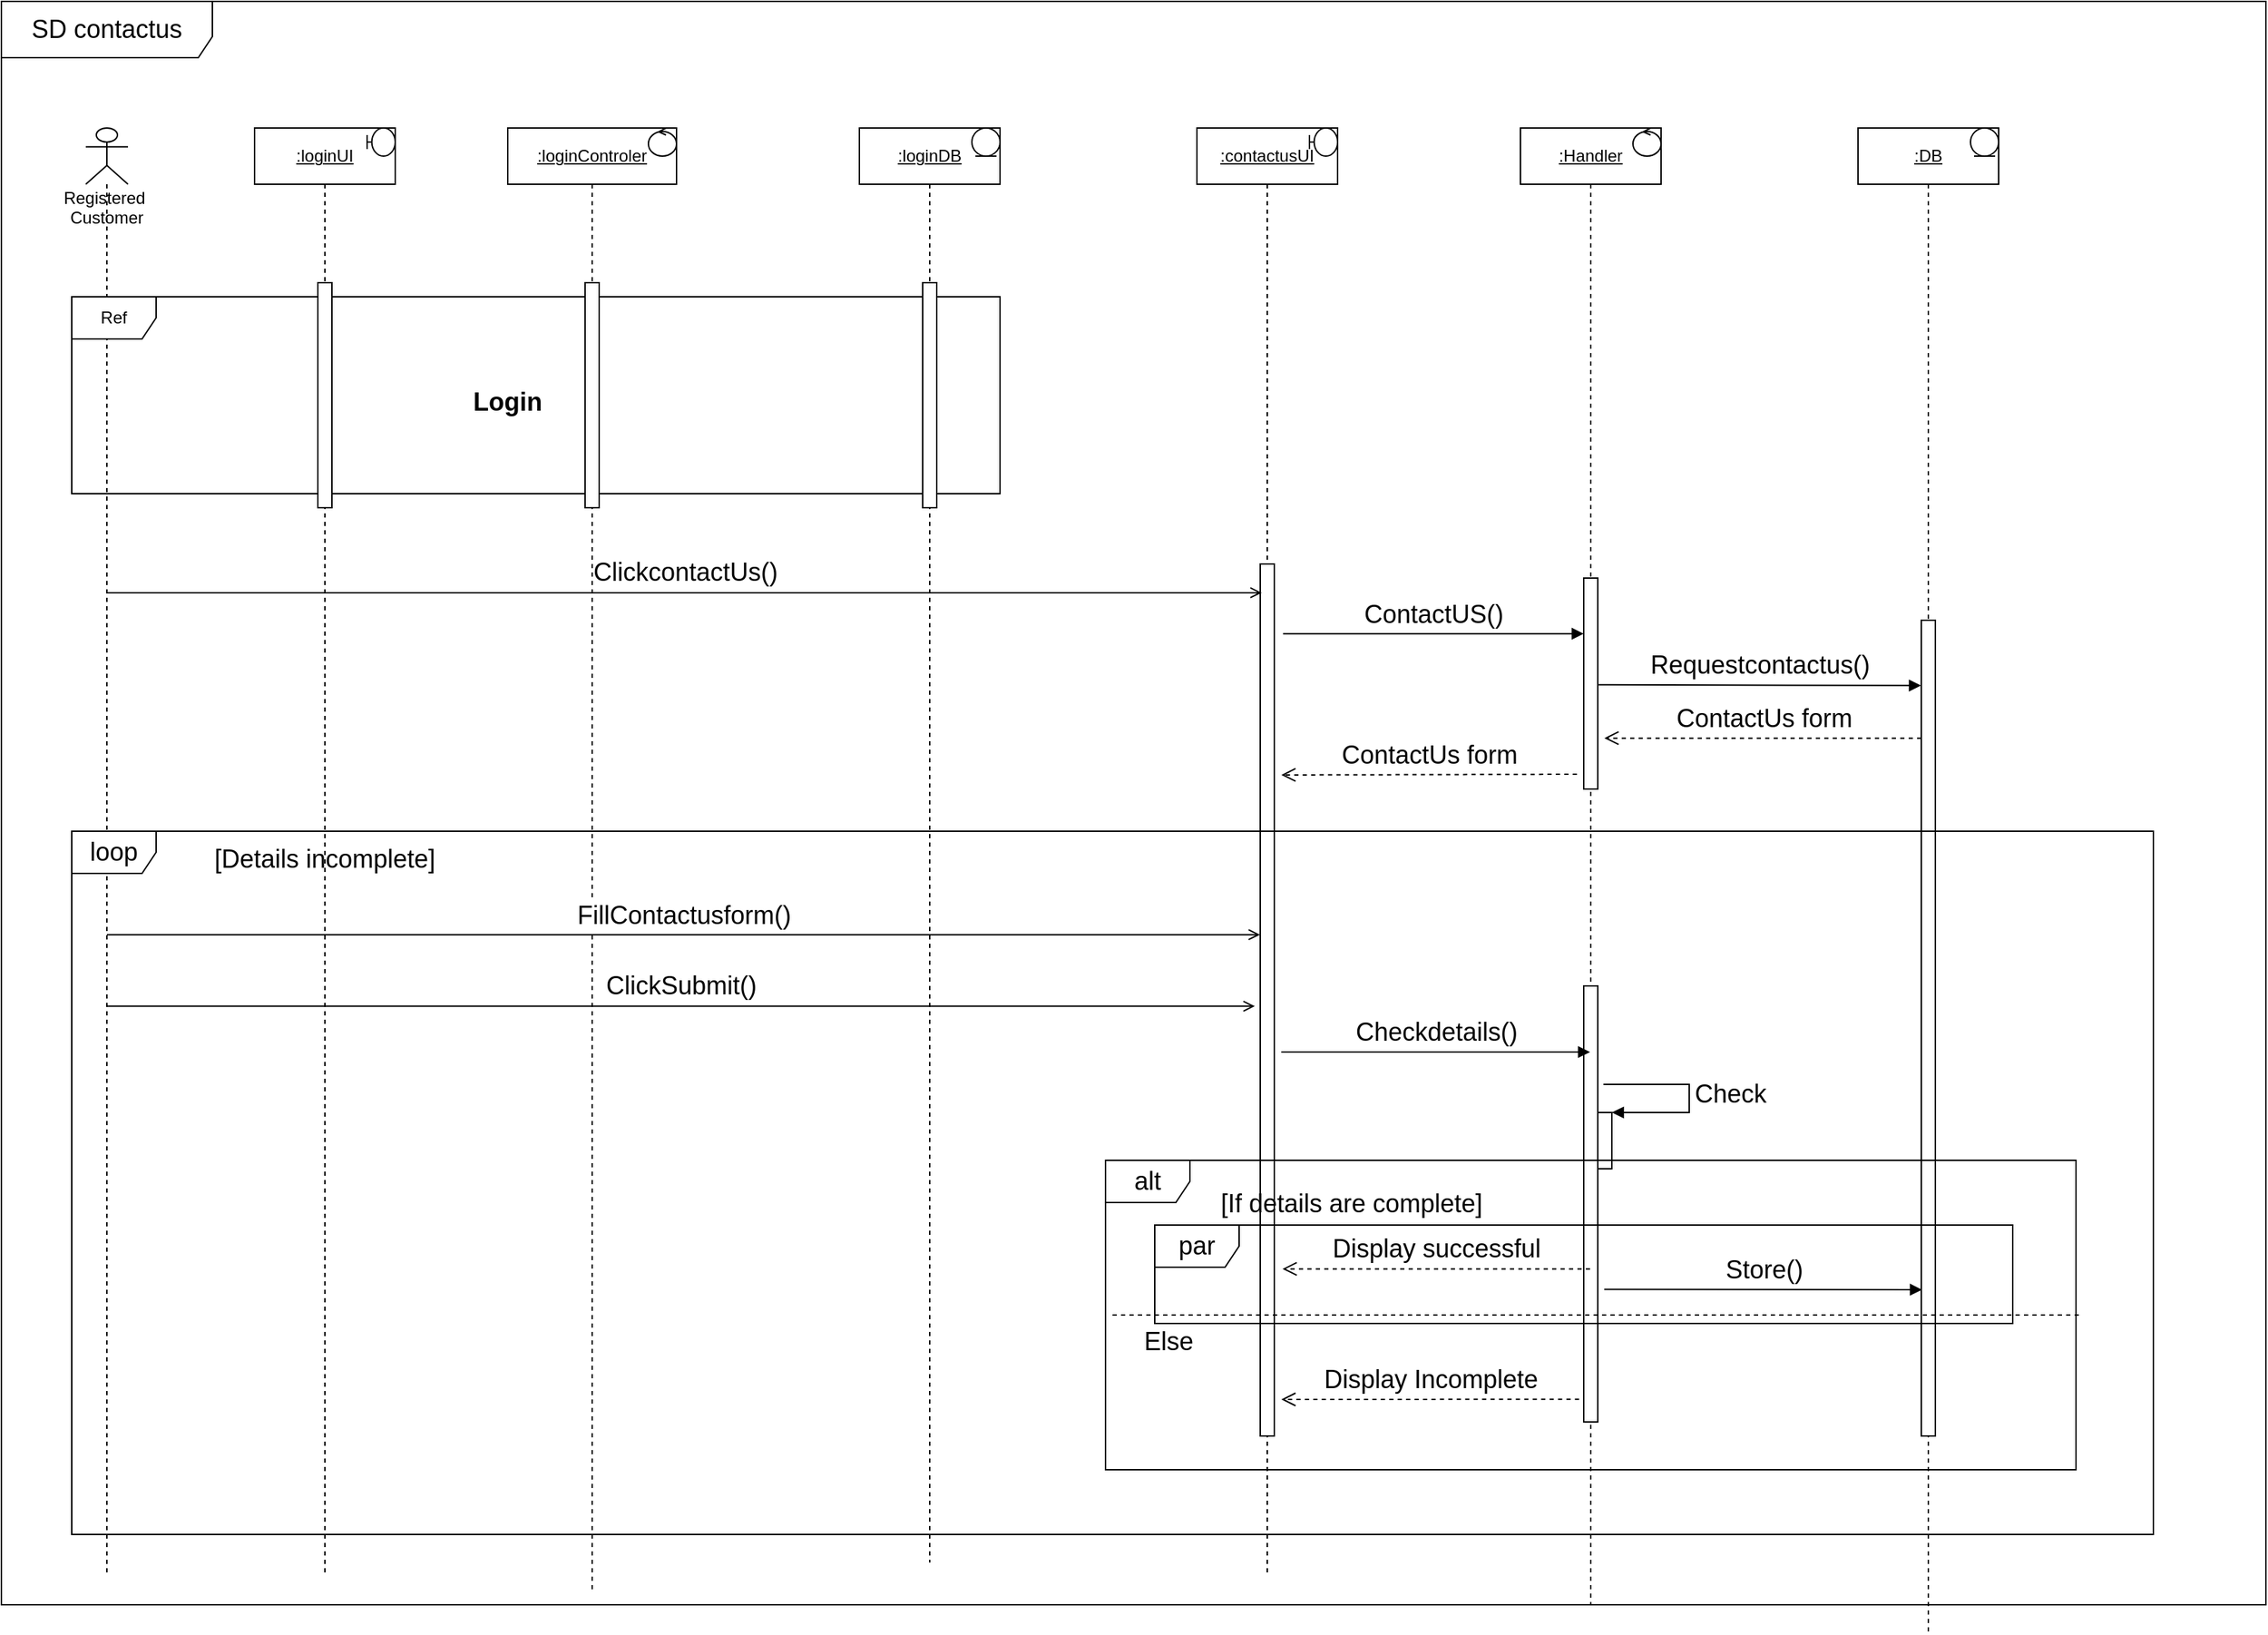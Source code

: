 <mxfile version="20.4.1" type="device"><diagram id="PVdn5QTAQE6MwA5qAyW-" name="Page-1"><mxGraphModel dx="823" dy="484" grid="1" gridSize="10" guides="1" tooltips="1" connect="1" arrows="1" fold="1" page="1" pageScale="1" pageWidth="850" pageHeight="1100" math="0" shadow="0"><root><mxCell id="0"/><mxCell id="1" parent="0"/><mxCell id="ovzFgSsCBr4gLYEihrTa-1" value="&lt;u&gt;:loginUI&lt;/u&gt;" style="shape=umlLifeline;perimeter=lifelinePerimeter;whiteSpace=wrap;html=1;container=1;collapsible=0;recursiveResize=0;outlineConnect=0;" parent="1" vertex="1"><mxGeometry x="210" y="180" width="100" height="1030" as="geometry"/></mxCell><mxCell id="ovzFgSsCBr4gLYEihrTa-2" value="" style="shape=umlBoundary;whiteSpace=wrap;html=1;" parent="ovzFgSsCBr4gLYEihrTa-1" vertex="1"><mxGeometry x="80" width="20" height="20" as="geometry"/></mxCell><mxCell id="ovzFgSsCBr4gLYEihrTa-3" value="&lt;u&gt;:loginControler&lt;/u&gt;" style="shape=umlLifeline;perimeter=lifelinePerimeter;whiteSpace=wrap;html=1;container=1;collapsible=0;recursiveResize=0;outlineConnect=0;" parent="1" vertex="1"><mxGeometry x="390" y="180" width="120" height="1040" as="geometry"/></mxCell><mxCell id="ovzFgSsCBr4gLYEihrTa-4" value="" style="ellipse;shape=umlControl;whiteSpace=wrap;html=1;" parent="ovzFgSsCBr4gLYEihrTa-3" vertex="1"><mxGeometry x="100" width="20" height="20" as="geometry"/></mxCell><mxCell id="ovzFgSsCBr4gLYEihrTa-6" value="&lt;u&gt;:loginDB&lt;/u&gt;" style="shape=umlLifeline;perimeter=lifelinePerimeter;whiteSpace=wrap;html=1;container=1;collapsible=0;recursiveResize=0;outlineConnect=0;" parent="1" vertex="1"><mxGeometry x="640" y="180" width="100" height="1020" as="geometry"/></mxCell><mxCell id="ovzFgSsCBr4gLYEihrTa-7" value="" style="ellipse;shape=umlEntity;whiteSpace=wrap;html=1;" parent="ovzFgSsCBr4gLYEihrTa-6" vertex="1"><mxGeometry x="80" width="20" height="20" as="geometry"/></mxCell><mxCell id="ovzFgSsCBr4gLYEihrTa-9" value="&lt;u&gt;:contactusUI&lt;span style=&quot;color: rgba(0, 0, 0, 0); font-family: monospace; font-size: 0px; text-align: start;&quot;&gt;%3CmxGraphModel%3E%3Croot%3E%3CmxCell%20id%3D%220%22%2F%3E%3CmxCell%20id%3D%221%22%20parent%3D%220%22%2F%3E%3CmxCell%20id%3D%222%22%20value%3D%22%3AObject%22%20style%3D%22shape%3DumlLifeline%3Bperimeter%3DlifelinePerimeter%3BwhiteSpace%3Dwrap%3Bhtml%3D1%3Bcontainer%3D1%3Bcollapsible%3D0%3BrecursiveResize%3D0%3BoutlineConnect%3D0%3B%22%20vertex%3D%221%22%20parent%3D%221%22%3E%3CmxGeometry%20x%3D%22590%22%20y%3D%22180%22%20width%3D%22100%22%20height%3D%22300%22%20as%3D%22geometry%22%2F%3E%3C%2FmxCell%3E%3C%2Froot%3E%3C%2FmxGraphModel%3E&lt;/span&gt;&lt;/u&gt;" style="shape=umlLifeline;perimeter=lifelinePerimeter;whiteSpace=wrap;html=1;container=1;collapsible=0;recursiveResize=0;outlineConnect=0;" parent="1" vertex="1"><mxGeometry x="880" y="180" width="100" height="1030" as="geometry"/></mxCell><mxCell id="ovzFgSsCBr4gLYEihrTa-10" value="" style="shape=umlBoundary;whiteSpace=wrap;html=1;" parent="ovzFgSsCBr4gLYEihrTa-9" vertex="1"><mxGeometry x="80" width="20" height="20" as="geometry"/></mxCell><mxCell id="ovzFgSsCBr4gLYEihrTa-11" value="" style="html=1;points=[];perimeter=orthogonalPerimeter;fontSize=18;" parent="ovzFgSsCBr4gLYEihrTa-9" vertex="1"><mxGeometry x="45" y="370.0" width="10" height="80" as="geometry"/></mxCell><mxCell id="ovzFgSsCBr4gLYEihrTa-12" value="" style="html=1;points=[];perimeter=orthogonalPerimeter;fontSize=18;" parent="ovzFgSsCBr4gLYEihrTa-9" vertex="1"><mxGeometry x="45" y="530" width="10" height="400" as="geometry"/></mxCell><mxCell id="ovzFgSsCBr4gLYEihrTa-5" value="" style="html=1;points=[];perimeter=orthogonalPerimeter;fontSize=18;" parent="ovzFgSsCBr4gLYEihrTa-9" vertex="1"><mxGeometry x="45" y="310" width="10" height="620" as="geometry"/></mxCell><mxCell id="ovzFgSsCBr4gLYEihrTa-13" value="&lt;u&gt;:Handler&lt;/u&gt;" style="shape=umlLifeline;perimeter=lifelinePerimeter;whiteSpace=wrap;html=1;container=1;collapsible=0;recursiveResize=0;outlineConnect=0;" parent="1" vertex="1"><mxGeometry x="1110" y="180" width="100" height="1050" as="geometry"/></mxCell><mxCell id="ovzFgSsCBr4gLYEihrTa-14" value="" style="ellipse;shape=umlControl;whiteSpace=wrap;html=1;" parent="ovzFgSsCBr4gLYEihrTa-13" vertex="1"><mxGeometry x="80" width="20" height="20" as="geometry"/></mxCell><mxCell id="ovzFgSsCBr4gLYEihrTa-15" value="" style="html=1;points=[];perimeter=orthogonalPerimeter;fontSize=18;" parent="ovzFgSsCBr4gLYEihrTa-13" vertex="1"><mxGeometry x="45" y="610" width="10" height="310" as="geometry"/></mxCell><mxCell id="ovzFgSsCBr4gLYEihrTa-16" value="" style="html=1;points=[];perimeter=orthogonalPerimeter;fontSize=18;" parent="ovzFgSsCBr4gLYEihrTa-13" vertex="1"><mxGeometry x="55" y="700" width="10" height="40" as="geometry"/></mxCell><mxCell id="ovzFgSsCBr4gLYEihrTa-17" value="Check" style="edgeStyle=orthogonalEdgeStyle;html=1;align=left;spacingLeft=2;endArrow=block;rounded=0;entryX=1;entryY=0;fontSize=18;" parent="ovzFgSsCBr4gLYEihrTa-13" target="ovzFgSsCBr4gLYEihrTa-16" edge="1"><mxGeometry relative="1" as="geometry"><mxPoint x="60" y="680" as="sourcePoint"/><Array as="points"><mxPoint x="59" y="680"/><mxPoint x="120" y="680"/><mxPoint x="120" y="700"/></Array></mxGeometry></mxCell><mxCell id="ovzFgSsCBr4gLYEihrTa-18" value="&lt;u&gt;:DB&lt;/u&gt;" style="shape=umlLifeline;perimeter=lifelinePerimeter;whiteSpace=wrap;html=1;container=1;collapsible=0;recursiveResize=0;outlineConnect=0;" parent="1" vertex="1"><mxGeometry x="1350" y="180" width="100" height="1070" as="geometry"/></mxCell><mxCell id="ovzFgSsCBr4gLYEihrTa-19" value="" style="ellipse;shape=umlEntity;whiteSpace=wrap;html=1;" parent="ovzFgSsCBr4gLYEihrTa-18" vertex="1"><mxGeometry x="80" width="20" height="20" as="geometry"/></mxCell><mxCell id="ovzFgSsCBr4gLYEihrTa-20" value="" style="html=1;points=[];perimeter=orthogonalPerimeter;fontSize=18;" parent="ovzFgSsCBr4gLYEihrTa-18" vertex="1"><mxGeometry x="45" y="615" width="10" height="250" as="geometry"/></mxCell><mxCell id="ovzFgSsCBr4gLYEihrTa-8" value="" style="html=1;points=[];perimeter=orthogonalPerimeter;fontSize=18;" parent="ovzFgSsCBr4gLYEihrTa-18" vertex="1"><mxGeometry x="45" y="350" width="10" height="580" as="geometry"/></mxCell><mxCell id="ovzFgSsCBr4gLYEihrTa-21" value="Registered&amp;nbsp;&lt;br&gt;Customer" style="shape=umlLifeline;participant=umlActor;perimeter=lifelinePerimeter;whiteSpace=wrap;html=1;container=1;collapsible=0;recursiveResize=0;verticalAlign=top;spacingTop=36;outlineConnect=0;" parent="1" vertex="1"><mxGeometry x="90" y="180" width="30" height="1030" as="geometry"/></mxCell><mxCell id="ovzFgSsCBr4gLYEihrTa-22" value="Ref" style="shape=umlFrame;whiteSpace=wrap;html=1;" parent="1" vertex="1"><mxGeometry x="80" y="300" width="660" height="140" as="geometry"/></mxCell><mxCell id="ovzFgSsCBr4gLYEihrTa-23" value="&lt;b&gt;&lt;font style=&quot;font-size: 18px;&quot;&gt;Login&lt;/font&gt;&lt;/b&gt;" style="text;html=1;strokeColor=none;fillColor=none;align=center;verticalAlign=middle;whiteSpace=wrap;rounded=0;" parent="1" vertex="1"><mxGeometry x="360" y="360" width="60" height="30" as="geometry"/></mxCell><mxCell id="ovzFgSsCBr4gLYEihrTa-24" value="ClickcontactUs()" style="html=1;verticalAlign=bottom;endArrow=open;rounded=0;fontSize=18;entryX=0.111;entryY=0.033;entryDx=0;entryDy=0;entryPerimeter=0;endFill=0;" parent="1" source="ovzFgSsCBr4gLYEihrTa-21" target="ovzFgSsCBr4gLYEihrTa-5" edge="1"><mxGeometry width="80" relative="1" as="geometry"><mxPoint x="370" y="450" as="sourcePoint"/><mxPoint x="450" y="450" as="targetPoint"/></mxGeometry></mxCell><mxCell id="ovzFgSsCBr4gLYEihrTa-25" value="ContactUS()" style="html=1;verticalAlign=bottom;endArrow=block;rounded=0;fontSize=18;exitX=1.622;exitY=0.08;exitDx=0;exitDy=0;exitPerimeter=0;" parent="1" source="ovzFgSsCBr4gLYEihrTa-5" target="ovzFgSsCBr4gLYEihrTa-43" edge="1"><mxGeometry width="80" relative="1" as="geometry"><mxPoint x="500" y="630" as="sourcePoint"/><mxPoint x="1160" y="540" as="targetPoint"/></mxGeometry></mxCell><mxCell id="ovzFgSsCBr4gLYEihrTa-26" value="Requestcontactus()" style="html=1;verticalAlign=bottom;endArrow=block;rounded=0;fontSize=18;exitX=1.056;exitY=0.506;exitDx=0;exitDy=0;exitPerimeter=0;entryX=-0.022;entryY=0.08;entryDx=0;entryDy=0;entryPerimeter=0;" parent="1" source="ovzFgSsCBr4gLYEihrTa-43" target="ovzFgSsCBr4gLYEihrTa-8" edge="1"><mxGeometry width="80" relative="1" as="geometry"><mxPoint x="1150" y="570" as="sourcePoint"/><mxPoint x="1400" y="570" as="targetPoint"/></mxGeometry></mxCell><mxCell id="ovzFgSsCBr4gLYEihrTa-27" value="ContactUs form" style="html=1;verticalAlign=bottom;endArrow=open;dashed=1;endSize=8;rounded=0;fontSize=18;exitX=-0.482;exitY=0.93;exitDx=0;exitDy=0;exitPerimeter=0;" parent="1" source="ovzFgSsCBr4gLYEihrTa-43" edge="1"><mxGeometry relative="1" as="geometry"><mxPoint x="740" y="480" as="sourcePoint"/><mxPoint x="940" y="640" as="targetPoint"/></mxGeometry></mxCell><mxCell id="ovzFgSsCBr4gLYEihrTa-28" value="ContactUs form" style="html=1;verticalAlign=bottom;endArrow=open;dashed=1;endSize=8;rounded=0;fontSize=18;entryX=1.467;entryY=0.759;entryDx=0;entryDy=0;entryPerimeter=0;" parent="1" source="ovzFgSsCBr4gLYEihrTa-8" target="ovzFgSsCBr4gLYEihrTa-43" edge="1"><mxGeometry relative="1" as="geometry"><mxPoint x="863.22" y="610.24" as="sourcePoint"/><mxPoint x="1180" y="620" as="targetPoint"/></mxGeometry></mxCell><mxCell id="ovzFgSsCBr4gLYEihrTa-29" value="FillContactusform()" style="html=1;verticalAlign=bottom;endArrow=open;rounded=0;fontSize=18;endFill=0;entryX=-0.015;entryY=0.109;entryDx=0;entryDy=0;entryPerimeter=0;" parent="1" source="ovzFgSsCBr4gLYEihrTa-21" target="ovzFgSsCBr4gLYEihrTa-12" edge="1"><mxGeometry width="80" relative="1" as="geometry"><mxPoint x="260" y="660" as="sourcePoint"/><mxPoint x="580" y="750" as="targetPoint"/></mxGeometry></mxCell><mxCell id="ovzFgSsCBr4gLYEihrTa-30" value="ClickSubmit()" style="html=1;verticalAlign=bottom;endArrow=open;rounded=0;fontSize=18;entryX=-0.385;entryY=0.236;entryDx=0;entryDy=0;entryPerimeter=0;endFill=0;" parent="1" source="ovzFgSsCBr4gLYEihrTa-21" target="ovzFgSsCBr4gLYEihrTa-12" edge="1"><mxGeometry width="80" relative="1" as="geometry"><mxPoint x="113.833" y="758.4" as="sourcePoint"/><mxPoint x="450.67" y="758.4" as="targetPoint"/></mxGeometry></mxCell><mxCell id="ovzFgSsCBr4gLYEihrTa-31" value="Checkdetails()" style="html=1;verticalAlign=bottom;endArrow=block;rounded=0;fontSize=18;" parent="1" target="ovzFgSsCBr4gLYEihrTa-13" edge="1"><mxGeometry width="80" relative="1" as="geometry"><mxPoint x="940" y="837" as="sourcePoint"/><mxPoint x="680" y="840" as="targetPoint"/></mxGeometry></mxCell><mxCell id="ovzFgSsCBr4gLYEihrTa-32" value="Display successful" style="html=1;verticalAlign=bottom;endArrow=open;dashed=1;endSize=8;rounded=0;fontSize=18;entryX=1.585;entryY=0.703;entryDx=0;entryDy=0;entryPerimeter=0;" parent="1" source="ovzFgSsCBr4gLYEihrTa-13" target="ovzFgSsCBr4gLYEihrTa-12" edge="1"><mxGeometry relative="1" as="geometry"><mxPoint x="440" y="890" as="sourcePoint"/><mxPoint x="460" y="997" as="targetPoint"/></mxGeometry></mxCell><mxCell id="ovzFgSsCBr4gLYEihrTa-33" value="Store()" style="html=1;verticalAlign=bottom;endArrow=block;rounded=0;fontSize=18;exitX=1.459;exitY=0.696;exitDx=0;exitDy=0;exitPerimeter=0;entryX=0.047;entryY=0.844;entryDx=0;entryDy=0;entryPerimeter=0;" parent="1" source="ovzFgSsCBr4gLYEihrTa-15" target="ovzFgSsCBr4gLYEihrTa-20" edge="1"><mxGeometry width="80" relative="1" as="geometry"><mxPoint x="600" y="940" as="sourcePoint"/><mxPoint x="1390" y="1004" as="targetPoint"/></mxGeometry></mxCell><mxCell id="ovzFgSsCBr4gLYEihrTa-34" value="Display Incomplete" style="html=1;verticalAlign=bottom;endArrow=open;dashed=1;endSize=8;rounded=0;fontSize=18;exitX=-0.329;exitY=0.948;exitDx=0;exitDy=0;exitPerimeter=0;" parent="1" source="ovzFgSsCBr4gLYEihrTa-15" edge="1"><mxGeometry relative="1" as="geometry"><mxPoint x="1150" y="1060" as="sourcePoint"/><mxPoint x="940" y="1084" as="targetPoint"/></mxGeometry></mxCell><mxCell id="ovzFgSsCBr4gLYEihrTa-35" value="[Details incomplete]" style="text;html=1;strokeColor=none;fillColor=none;align=center;verticalAlign=middle;whiteSpace=wrap;rounded=0;fontSize=18;" parent="1" vertex="1"><mxGeometry x="170" y="685" width="180" height="30" as="geometry"/></mxCell><mxCell id="ovzFgSsCBr4gLYEihrTa-36" value="" style="line;strokeWidth=1;fillColor=none;align=left;verticalAlign=middle;spacingTop=-1;spacingLeft=3;spacingRight=3;rotatable=0;labelPosition=right;points=[];portConstraint=eastwest;strokeColor=inherit;fontSize=18;dashed=1;" parent="1" vertex="1"><mxGeometry x="820" y="1020" width="690" height="8" as="geometry"/></mxCell><mxCell id="ovzFgSsCBr4gLYEihrTa-37" value="Else" style="text;html=1;strokeColor=none;fillColor=none;align=center;verticalAlign=middle;whiteSpace=wrap;rounded=0;dashed=1;fontSize=18;" parent="1" vertex="1"><mxGeometry x="830" y="1028" width="60" height="30" as="geometry"/></mxCell><mxCell id="ovzFgSsCBr4gLYEihrTa-38" value="[If details are complete]" style="text;html=1;strokeColor=none;fillColor=none;align=center;verticalAlign=middle;whiteSpace=wrap;rounded=0;dashed=1;fontSize=18;" parent="1" vertex="1"><mxGeometry x="870" y="930" width="240" height="30" as="geometry"/></mxCell><mxCell id="ovzFgSsCBr4gLYEihrTa-39" value="par" style="shape=umlFrame;whiteSpace=wrap;html=1;fontSize=18;" parent="1" vertex="1"><mxGeometry x="850" y="960" width="610" height="70" as="geometry"/></mxCell><mxCell id="ovzFgSsCBr4gLYEihrTa-40" value="alt" style="shape=umlFrame;whiteSpace=wrap;html=1;fontSize=18;" parent="1" vertex="1"><mxGeometry x="815" y="914" width="690" height="220" as="geometry"/></mxCell><mxCell id="ovzFgSsCBr4gLYEihrTa-41" value="loop" style="shape=umlFrame;whiteSpace=wrap;html=1;fontSize=18;" parent="1" vertex="1"><mxGeometry x="80" y="680" width="1480" height="500" as="geometry"/></mxCell><mxCell id="ovzFgSsCBr4gLYEihrTa-43" value="" style="html=1;points=[];perimeter=orthogonalPerimeter;" parent="1" vertex="1"><mxGeometry x="1155" y="500" width="10" height="150" as="geometry"/></mxCell><mxCell id="ovzFgSsCBr4gLYEihrTa-45" value="SD contactus" style="shape=umlFrame;whiteSpace=wrap;html=1;fontSize=18;width=150;height=40;" parent="1" vertex="1"><mxGeometry x="30" y="90" width="1610" height="1140" as="geometry"/></mxCell><mxCell id="95l5YH2pj66NiItCv-SM-1" value="" style="html=1;points=[];perimeter=orthogonalPerimeter;" vertex="1" parent="1"><mxGeometry x="255" y="290" width="10" height="160" as="geometry"/></mxCell><mxCell id="95l5YH2pj66NiItCv-SM-2" value="" style="html=1;points=[];perimeter=orthogonalPerimeter;" vertex="1" parent="1"><mxGeometry x="445" y="290" width="10" height="160" as="geometry"/></mxCell><mxCell id="95l5YH2pj66NiItCv-SM-3" value="" style="html=1;points=[];perimeter=orthogonalPerimeter;" vertex="1" parent="1"><mxGeometry x="685" y="290" width="10" height="160" as="geometry"/></mxCell></root></mxGraphModel></diagram></mxfile>
